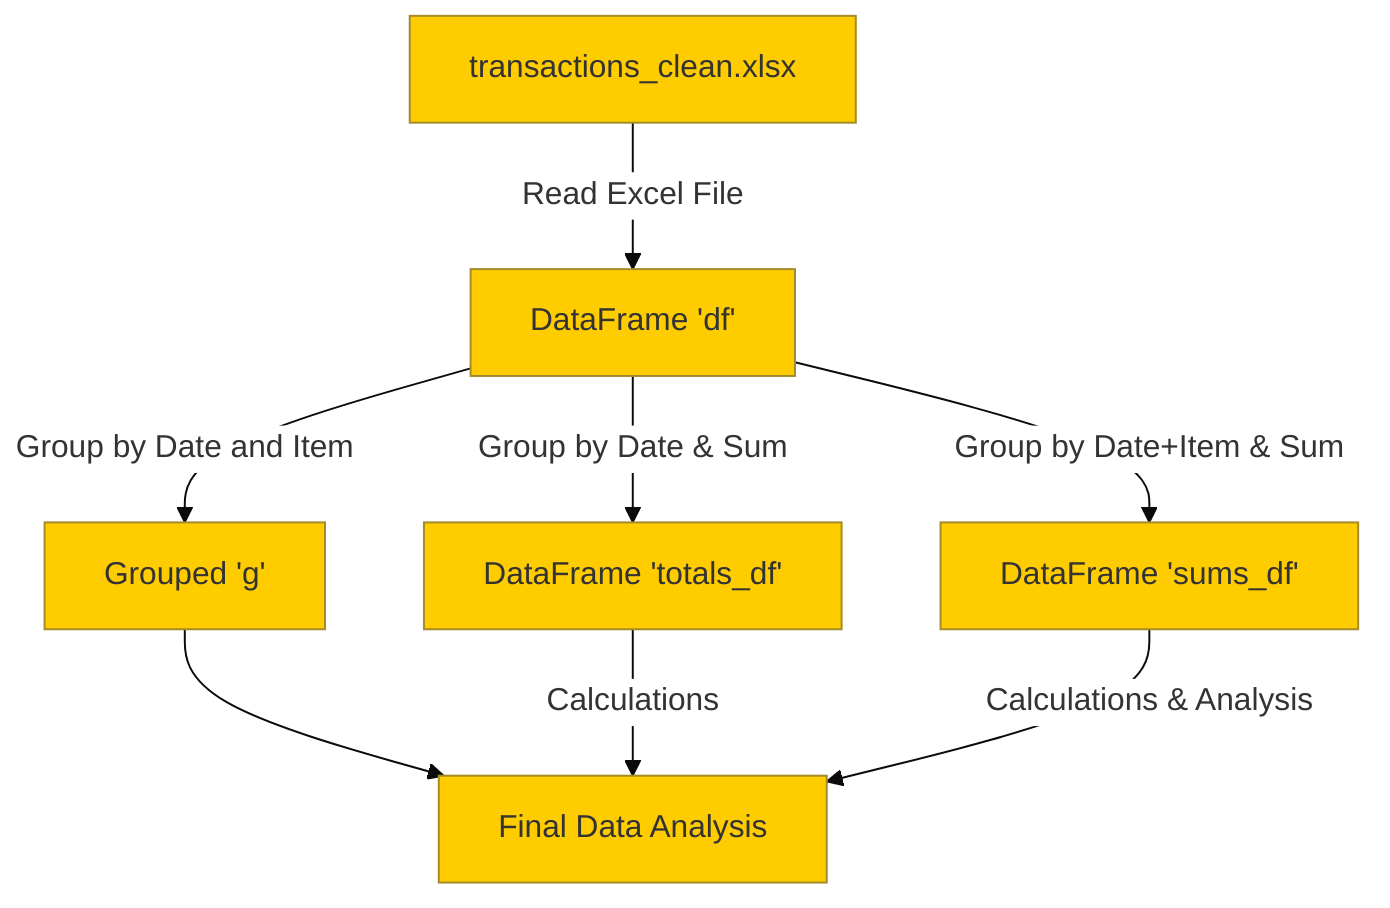 %%{ init : { "theme" : "base", "themeVariables" : { "primaryColor" : "#ffcc00", "edgeLabelBackground":"#ffffff", "tertiaryColor": "#fff000" } } }%%
flowchart TD
    %% Node for the Data Source
    A["transactions_clean.xlsx"] --> |"Read Excel File"| B(df)
    
    %% Node for the DataFrame creation
    B["DataFrame 'df'"] --> |"Group by Date and Item"| C["Grouped 'g'"]

    %% Creation of totals_df
    B --> |"Group by Date & Sum"| D["DataFrame 'totals_df'"] 
    
    %% Creation of sums_df
    B --> |"Group by Date+Item & Sum"| E["DataFrame 'sums_df'"] 

    %% Usage of g
    C --> F["Aggregations & Analyses"]

    %% Usage of totals_df & sums_df
    D --> |"Calculations"| F
    E --> |"Calculations & Analysis"| F

    %% Final node combining the analysis
    F["Final Data Analysis"]

    
    %% Comments for each node
    click A "Data source: Excel file with transaction data"
    click B "Loaded DataFrame from Excel file"
    click C "DataFrame grouped by date and item for aggregation"
    click D "Aggregated sums by date for total sales"
    click E "Aggregated sums by date and item for sales mix per product"
    click F "Final analysis combining all aggregations, metrics and tables"